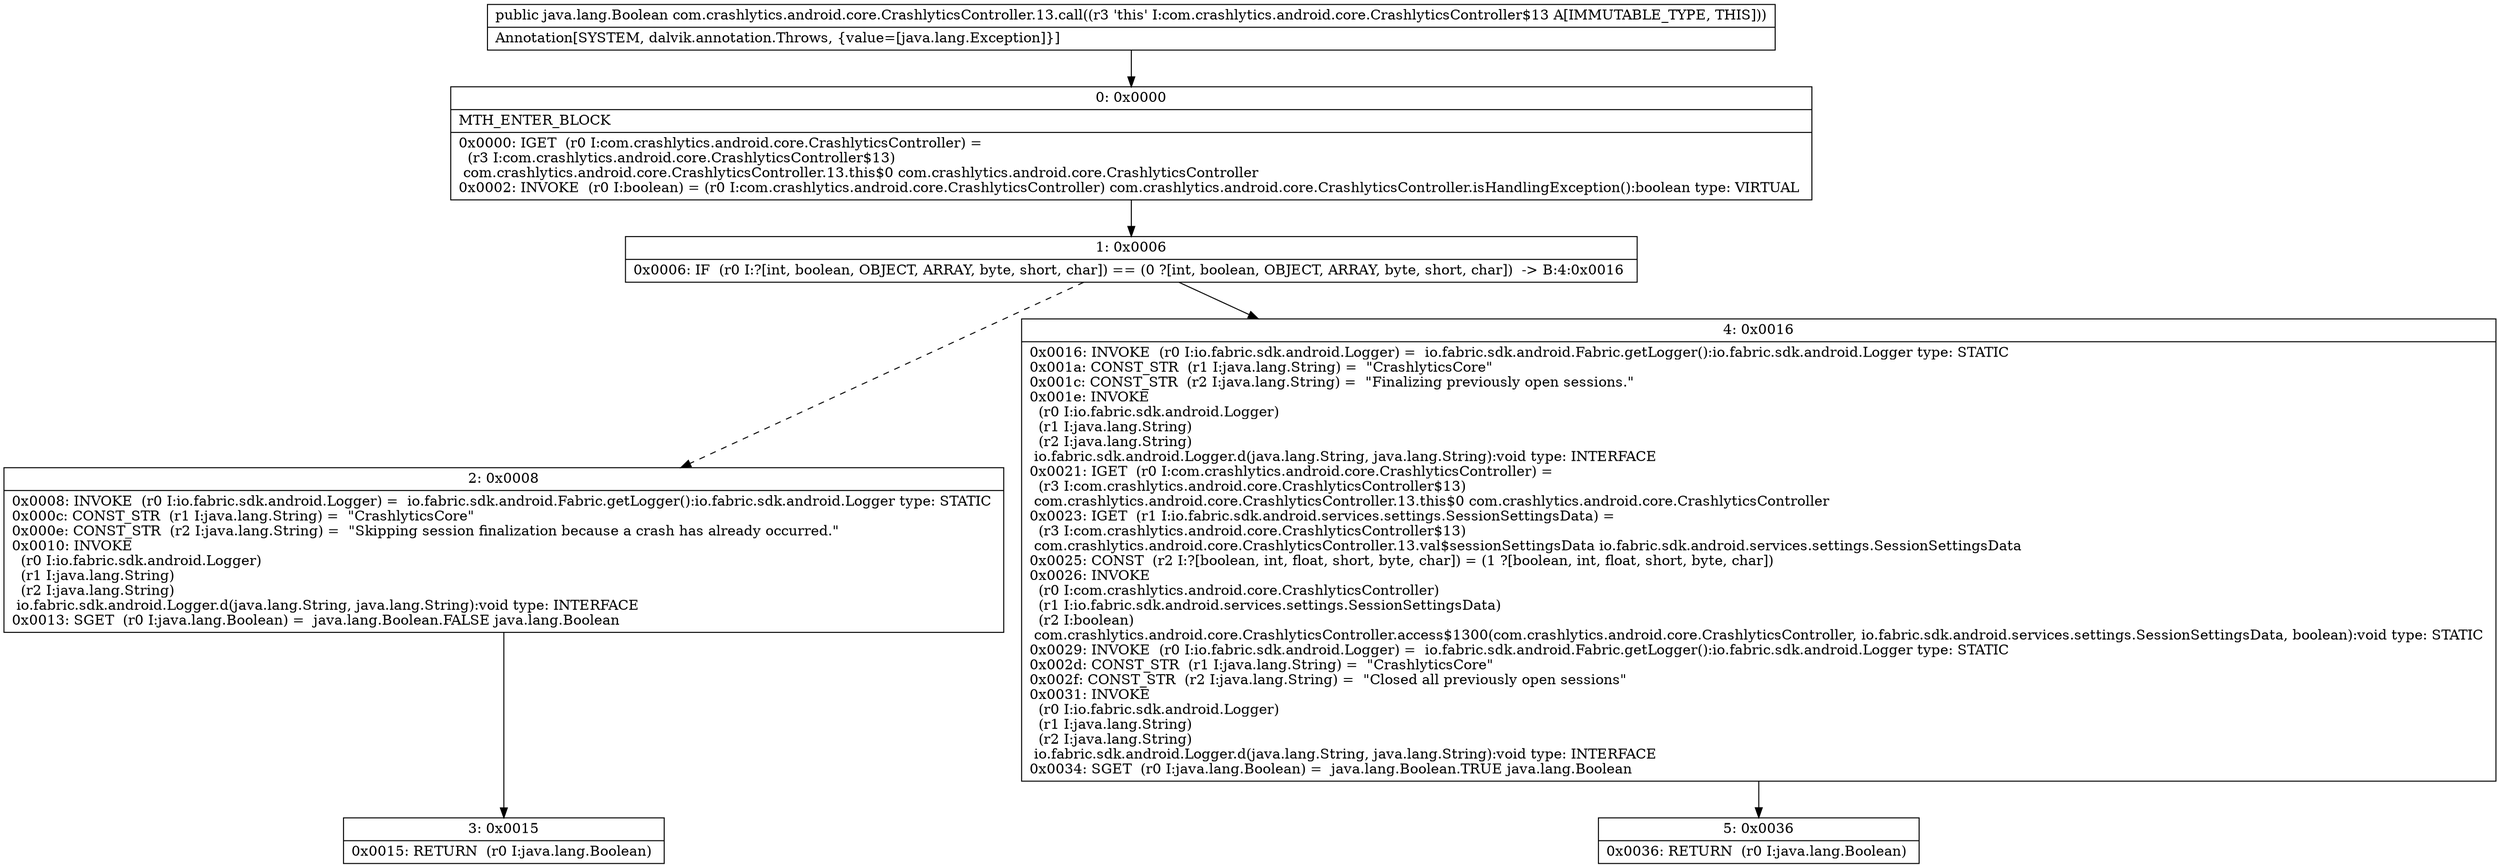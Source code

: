 digraph "CFG forcom.crashlytics.android.core.CrashlyticsController.13.call()Ljava\/lang\/Boolean;" {
Node_0 [shape=record,label="{0\:\ 0x0000|MTH_ENTER_BLOCK\l|0x0000: IGET  (r0 I:com.crashlytics.android.core.CrashlyticsController) = \l  (r3 I:com.crashlytics.android.core.CrashlyticsController$13)\l com.crashlytics.android.core.CrashlyticsController.13.this$0 com.crashlytics.android.core.CrashlyticsController \l0x0002: INVOKE  (r0 I:boolean) = (r0 I:com.crashlytics.android.core.CrashlyticsController) com.crashlytics.android.core.CrashlyticsController.isHandlingException():boolean type: VIRTUAL \l}"];
Node_1 [shape=record,label="{1\:\ 0x0006|0x0006: IF  (r0 I:?[int, boolean, OBJECT, ARRAY, byte, short, char]) == (0 ?[int, boolean, OBJECT, ARRAY, byte, short, char])  \-\> B:4:0x0016 \l}"];
Node_2 [shape=record,label="{2\:\ 0x0008|0x0008: INVOKE  (r0 I:io.fabric.sdk.android.Logger) =  io.fabric.sdk.android.Fabric.getLogger():io.fabric.sdk.android.Logger type: STATIC \l0x000c: CONST_STR  (r1 I:java.lang.String) =  \"CrashlyticsCore\" \l0x000e: CONST_STR  (r2 I:java.lang.String) =  \"Skipping session finalization because a crash has already occurred.\" \l0x0010: INVOKE  \l  (r0 I:io.fabric.sdk.android.Logger)\l  (r1 I:java.lang.String)\l  (r2 I:java.lang.String)\l io.fabric.sdk.android.Logger.d(java.lang.String, java.lang.String):void type: INTERFACE \l0x0013: SGET  (r0 I:java.lang.Boolean) =  java.lang.Boolean.FALSE java.lang.Boolean \l}"];
Node_3 [shape=record,label="{3\:\ 0x0015|0x0015: RETURN  (r0 I:java.lang.Boolean) \l}"];
Node_4 [shape=record,label="{4\:\ 0x0016|0x0016: INVOKE  (r0 I:io.fabric.sdk.android.Logger) =  io.fabric.sdk.android.Fabric.getLogger():io.fabric.sdk.android.Logger type: STATIC \l0x001a: CONST_STR  (r1 I:java.lang.String) =  \"CrashlyticsCore\" \l0x001c: CONST_STR  (r2 I:java.lang.String) =  \"Finalizing previously open sessions.\" \l0x001e: INVOKE  \l  (r0 I:io.fabric.sdk.android.Logger)\l  (r1 I:java.lang.String)\l  (r2 I:java.lang.String)\l io.fabric.sdk.android.Logger.d(java.lang.String, java.lang.String):void type: INTERFACE \l0x0021: IGET  (r0 I:com.crashlytics.android.core.CrashlyticsController) = \l  (r3 I:com.crashlytics.android.core.CrashlyticsController$13)\l com.crashlytics.android.core.CrashlyticsController.13.this$0 com.crashlytics.android.core.CrashlyticsController \l0x0023: IGET  (r1 I:io.fabric.sdk.android.services.settings.SessionSettingsData) = \l  (r3 I:com.crashlytics.android.core.CrashlyticsController$13)\l com.crashlytics.android.core.CrashlyticsController.13.val$sessionSettingsData io.fabric.sdk.android.services.settings.SessionSettingsData \l0x0025: CONST  (r2 I:?[boolean, int, float, short, byte, char]) = (1 ?[boolean, int, float, short, byte, char]) \l0x0026: INVOKE  \l  (r0 I:com.crashlytics.android.core.CrashlyticsController)\l  (r1 I:io.fabric.sdk.android.services.settings.SessionSettingsData)\l  (r2 I:boolean)\l com.crashlytics.android.core.CrashlyticsController.access$1300(com.crashlytics.android.core.CrashlyticsController, io.fabric.sdk.android.services.settings.SessionSettingsData, boolean):void type: STATIC \l0x0029: INVOKE  (r0 I:io.fabric.sdk.android.Logger) =  io.fabric.sdk.android.Fabric.getLogger():io.fabric.sdk.android.Logger type: STATIC \l0x002d: CONST_STR  (r1 I:java.lang.String) =  \"CrashlyticsCore\" \l0x002f: CONST_STR  (r2 I:java.lang.String) =  \"Closed all previously open sessions\" \l0x0031: INVOKE  \l  (r0 I:io.fabric.sdk.android.Logger)\l  (r1 I:java.lang.String)\l  (r2 I:java.lang.String)\l io.fabric.sdk.android.Logger.d(java.lang.String, java.lang.String):void type: INTERFACE \l0x0034: SGET  (r0 I:java.lang.Boolean) =  java.lang.Boolean.TRUE java.lang.Boolean \l}"];
Node_5 [shape=record,label="{5\:\ 0x0036|0x0036: RETURN  (r0 I:java.lang.Boolean) \l}"];
MethodNode[shape=record,label="{public java.lang.Boolean com.crashlytics.android.core.CrashlyticsController.13.call((r3 'this' I:com.crashlytics.android.core.CrashlyticsController$13 A[IMMUTABLE_TYPE, THIS]))  | Annotation[SYSTEM, dalvik.annotation.Throws, \{value=[java.lang.Exception]\}]\l}"];
MethodNode -> Node_0;
Node_0 -> Node_1;
Node_1 -> Node_2[style=dashed];
Node_1 -> Node_4;
Node_2 -> Node_3;
Node_4 -> Node_5;
}

